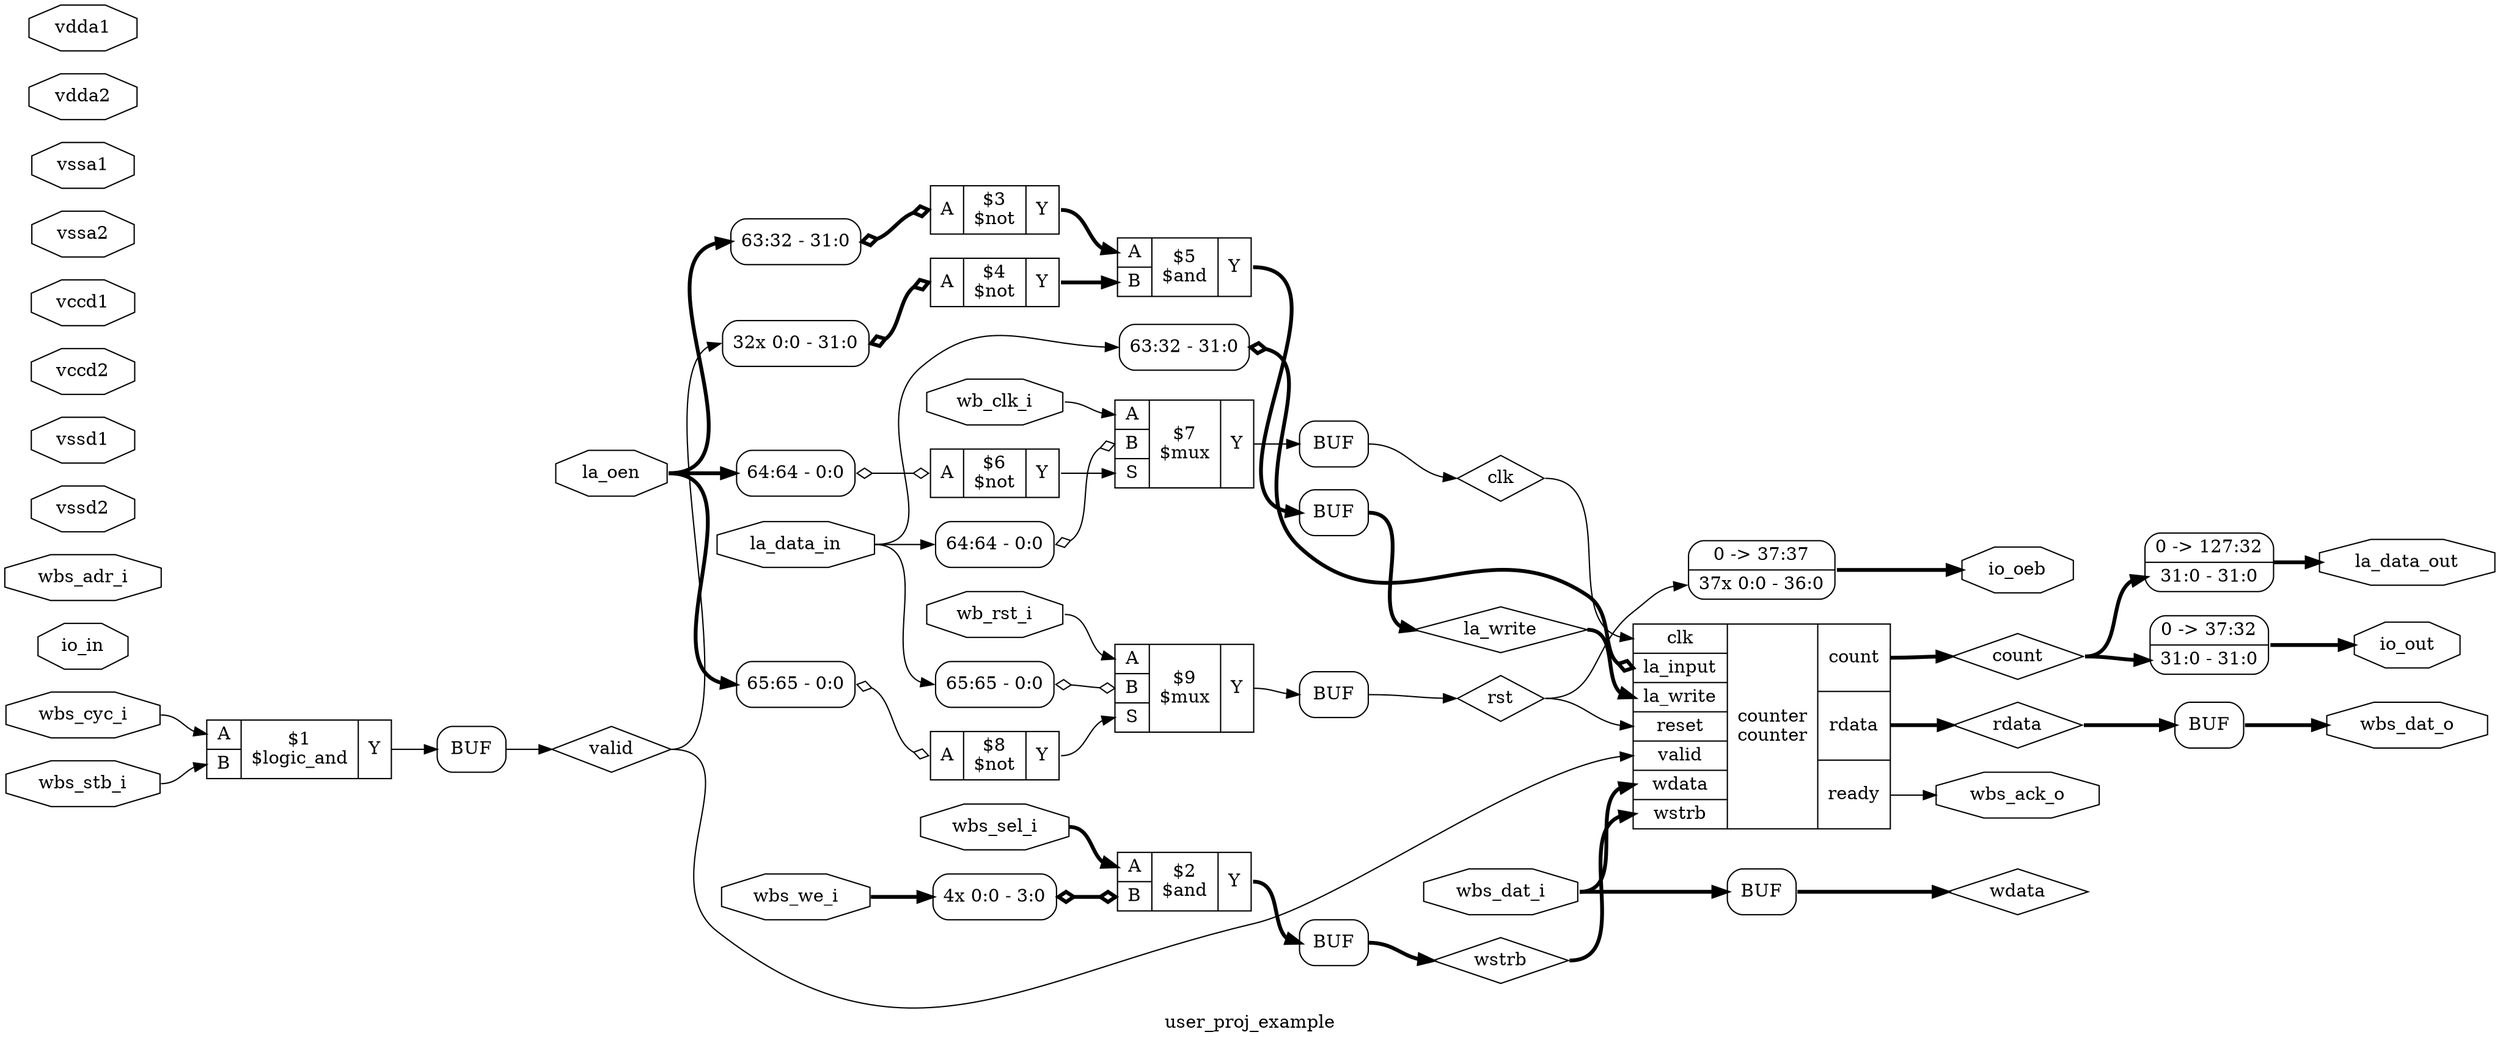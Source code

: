 digraph "user_proj_example" {
label="user_proj_example";
rankdir="LR";
remincross=true;
n10 [ shape=diamond, label="la_write", color="black", fontcolor="black" ];
n11 [ shape=diamond, label="wstrb", color="black", fontcolor="black" ];
n12 [ shape=diamond, label="valid", color="black", fontcolor="black" ];
n13 [ shape=diamond, label="count", color="black", fontcolor="black" ];
n14 [ shape=diamond, label="wdata", color="black", fontcolor="black" ];
n15 [ shape=diamond, label="rdata", color="black", fontcolor="black" ];
n16 [ shape=diamond, label="rst", color="black", fontcolor="black" ];
n17 [ shape=diamond, label="clk", color="black", fontcolor="black" ];
n18 [ shape=octagon, label="io_oeb", color="black", fontcolor="black" ];
n19 [ shape=octagon, label="io_out", color="black", fontcolor="black" ];
n20 [ shape=octagon, label="io_in", color="black", fontcolor="black" ];
n21 [ shape=octagon, label="la_oen", color="black", fontcolor="black" ];
n22 [ shape=octagon, label="la_data_out", color="black", fontcolor="black" ];
n23 [ shape=octagon, label="la_data_in", color="black", fontcolor="black" ];
n24 [ shape=octagon, label="wbs_dat_o", color="black", fontcolor="black" ];
n25 [ shape=octagon, label="wbs_ack_o", color="black", fontcolor="black" ];
n26 [ shape=octagon, label="wbs_adr_i", color="black", fontcolor="black" ];
n27 [ shape=octagon, label="wbs_dat_i", color="black", fontcolor="black" ];
n28 [ shape=octagon, label="wbs_sel_i", color="black", fontcolor="black" ];
n29 [ shape=octagon, label="wbs_we_i", color="black", fontcolor="black" ];
n30 [ shape=octagon, label="wbs_cyc_i", color="black", fontcolor="black" ];
n31 [ shape=octagon, label="wbs_stb_i", color="black", fontcolor="black" ];
n32 [ shape=octagon, label="wb_rst_i", color="black", fontcolor="black" ];
n33 [ shape=octagon, label="wb_clk_i", color="black", fontcolor="black" ];
n34 [ shape=octagon, label="vssd2", color="black", fontcolor="black" ];
n35 [ shape=octagon, label="vssd1", color="black", fontcolor="black" ];
n36 [ shape=octagon, label="vccd2", color="black", fontcolor="black" ];
n37 [ shape=octagon, label="vccd1", color="black", fontcolor="black" ];
n38 [ shape=octagon, label="vssa2", color="black", fontcolor="black" ];
n39 [ shape=octagon, label="vssa1", color="black", fontcolor="black" ];
n40 [ shape=octagon, label="vdda2", color="black", fontcolor="black" ];
n41 [ shape=octagon, label="vdda1", color="black", fontcolor="black" ];
c45 [ shape=record, label="{{<p17> clk|<p42> la_input|<p10> la_write|<p43> reset|<p12> valid|<p14> wdata|<p11> wstrb}|counter\ncounter|{<p13> count|<p15> rdata|<p44> ready}}" ];
x0 [ shape=record, style=rounded, label="<s0> 63:32 - 31:0 " ];
x0:e -> c45:p42:w [arrowhead=odiamond, arrowtail=odiamond, dir=both, color="black", style="setlinewidth(3)", label=""];
c50 [ shape=record, label="{{<p46> A|<p47> B|<p48> S}|$9\n$mux|{<p49> Y}}" ];
x1 [ shape=record, style=rounded, label="<s0> 65:65 - 0:0 " ];
x1:e -> c50:p47:w [arrowhead=odiamond, arrowtail=odiamond, dir=both, color="black", label=""];
c51 [ shape=record, label="{{<p46> A}|$8\n$not|{<p49> Y}}" ];
x2 [ shape=record, style=rounded, label="<s0> 65:65 - 0:0 " ];
x2:e -> c51:p46:w [arrowhead=odiamond, arrowtail=odiamond, dir=both, color="black", label=""];
c52 [ shape=record, label="{{<p46> A|<p47> B|<p48> S}|$7\n$mux|{<p49> Y}}" ];
x3 [ shape=record, style=rounded, label="<s0> 64:64 - 0:0 " ];
x3:e -> c52:p47:w [arrowhead=odiamond, arrowtail=odiamond, dir=both, color="black", label=""];
c53 [ shape=record, label="{{<p46> A}|$6\n$not|{<p49> Y}}" ];
x4 [ shape=record, style=rounded, label="<s0> 64:64 - 0:0 " ];
x4:e -> c53:p46:w [arrowhead=odiamond, arrowtail=odiamond, dir=both, color="black", label=""];
c54 [ shape=record, label="{{<p46> A|<p47> B}|$5\n$and|{<p49> Y}}" ];
c55 [ shape=record, label="{{<p46> A}|$4\n$not|{<p49> Y}}" ];
x5 [ shape=record, style=rounded, label="<s31> 32x 0:0 - 31:0 " ];
x5:e -> c55:p46:w [arrowhead=odiamond, arrowtail=odiamond, dir=both, color="black", style="setlinewidth(3)", label=""];
c56 [ shape=record, label="{{<p46> A}|$3\n$not|{<p49> Y}}" ];
x6 [ shape=record, style=rounded, label="<s0> 63:32 - 31:0 " ];
x6:e -> c56:p46:w [arrowhead=odiamond, arrowtail=odiamond, dir=both, color="black", style="setlinewidth(3)", label=""];
c57 [ shape=record, label="{{<p46> A|<p47> B}|$2\n$and|{<p49> Y}}" ];
x7 [ shape=record, style=rounded, label="<s3> 4x 0:0 - 3:0 " ];
x7:e -> c57:p47:w [arrowhead=odiamond, arrowtail=odiamond, dir=both, color="black", style="setlinewidth(3)", label=""];
c58 [ shape=record, label="{{<p46> A|<p47> B}|$1\n$logic_and|{<p49> Y}}" ];
x8 [shape=box, style=rounded, label="BUF"];
x9 [shape=box, style=rounded, label="BUF"];
x10 [shape=box, style=rounded, label="BUF"];
x11 [shape=box, style=rounded, label="BUF"];
x12 [ shape=record, style=rounded, label="0 -&gt; 37:32 |<s0> 31:0 - 31:0 " ];
x13 [ shape=record, style=rounded, label="0 -&gt; 37:37 |<s36> 37x 0:0 - 36:0 " ];
x14 [ shape=record, style=rounded, label="0 -&gt; 127:32 |<s0> 31:0 - 31:0 " ];
x15 [shape=box, style=rounded, label="BUF"];
x16 [shape=box, style=rounded, label="BUF"];
x17 [shape=box, style=rounded, label="BUF"];
c50:p49:e -> x17:w:w [color="black", label=""];
x15:e:e -> n10:w [color="black", style="setlinewidth(3)", label=""];
n10:e -> c45:p10:w [color="black", style="setlinewidth(3)", label=""];
x9:e:e -> n11:w [color="black", style="setlinewidth(3)", label=""];
n11:e -> c45:p11:w [color="black", style="setlinewidth(3)", label=""];
x8:e:e -> n12:w [color="black", label=""];
n12:e -> c45:p12:w [color="black", label=""];
n12:e -> x5:s31:w [color="black", label=""];
c45:p13:e -> n13:w [color="black", style="setlinewidth(3)", label=""];
n13:e -> x12:s0:w [color="black", style="setlinewidth(3)", label=""];
n13:e -> x14:s0:w [color="black", style="setlinewidth(3)", label=""];
x11:e:e -> n14:w [color="black", style="setlinewidth(3)", label=""];
c45:p15:e -> n15:w [color="black", style="setlinewidth(3)", label=""];
n15:e -> x10:w:w [color="black", style="setlinewidth(3)", label=""];
x17:e:e -> n16:w [color="black", label=""];
n16:e -> c45:p43:w [color="black", label=""];
n16:e -> x13:s36:w [color="black", label=""];
x16:e:e -> n17:w [color="black", label=""];
n17:e -> c45:p17:w [color="black", label=""];
x13:e -> n18:w [color="black", style="setlinewidth(3)", label=""];
x12:e -> n19:w [color="black", style="setlinewidth(3)", label=""];
c51:p49:e -> c50:p48:w [color="black", label=""];
n21:e -> x2:s0:w [color="black", style="setlinewidth(3)", label=""];
n21:e -> x4:s0:w [color="black", style="setlinewidth(3)", label=""];
n21:e -> x6:s0:w [color="black", style="setlinewidth(3)", label=""];
x14:e -> n22:w [color="black", style="setlinewidth(3)", label=""];
n23:e -> x0:s0:w [color="black", label=""];
n23:e -> x1:s0:w [color="black", label=""];
n23:e -> x3:s0:w [color="black", label=""];
x10:e:e -> n24:w [color="black", style="setlinewidth(3)", label=""];
c45:p44:e -> n25:w [color="black", label=""];
n27:e -> c45:p14:w [color="black", style="setlinewidth(3)", label=""];
n27:e -> x11:w:w [color="black", style="setlinewidth(3)", label=""];
n28:e -> c57:p46:w [color="black", style="setlinewidth(3)", label=""];
n29:e -> x7:s3:w [color="black", style="setlinewidth(3)", label=""];
c52:p49:e -> x16:w:w [color="black", label=""];
n30:e -> c58:p46:w [color="black", label=""];
n31:e -> c58:p47:w [color="black", label=""];
n32:e -> c50:p46:w [color="black", label=""];
n33:e -> c52:p46:w [color="black", label=""];
c53:p49:e -> c52:p48:w [color="black", label=""];
c54:p49:e -> x15:w:w [color="black", style="setlinewidth(3)", label=""];
c55:p49:e -> c54:p47:w [color="black", style="setlinewidth(3)", label=""];
c56:p49:e -> c54:p46:w [color="black", style="setlinewidth(3)", label=""];
c57:p49:e -> x9:w:w [color="black", style="setlinewidth(3)", label=""];
c58:p49:e -> x8:w:w [color="black", label=""];
}

